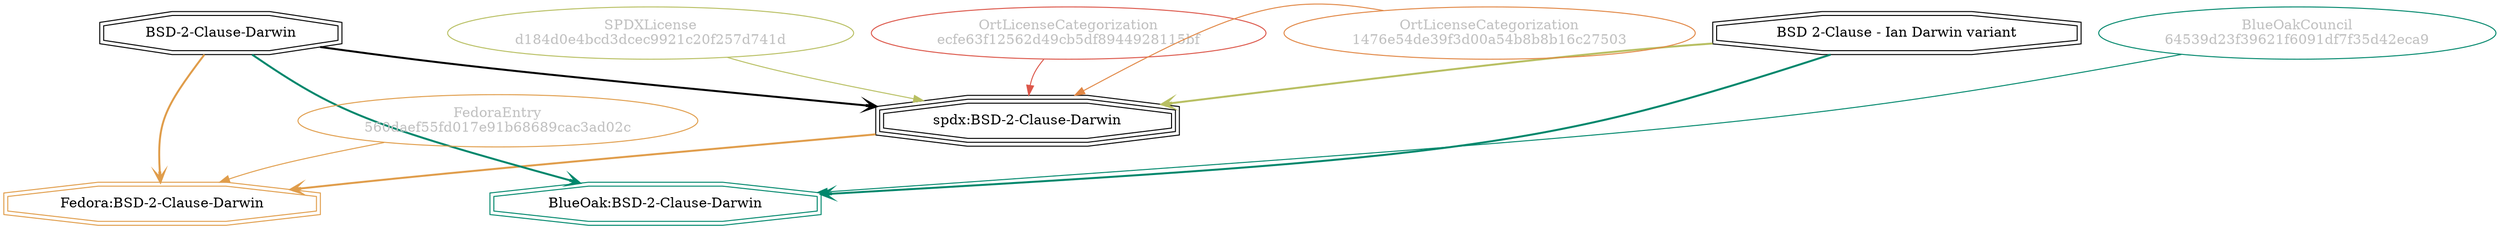 strict digraph {
    node [shape=box];
    graph [splines=curved];
    357 [label="SPDXLicense\nd184d0e4bcd3dcec9921c20f257d741d"
        ,fontcolor=gray
        ,color="#b8bf62"
        ,fillcolor="beige;1"
        ,shape=ellipse];
    358 [label="spdx:BSD-2-Clause-Darwin"
        ,shape=tripleoctagon];
    359 [label="BSD-2-Clause-Darwin"
        ,shape=doubleoctagon];
    360 [label="BSD 2-Clause - Ian Darwin variant"
        ,shape=doubleoctagon];
    5937 [label="FedoraEntry\n560daef55fd017e91b68689cac3ad02c"
         ,fontcolor=gray
         ,color="#e09d4b"
         ,fillcolor="beige;1"
         ,shape=ellipse];
    5938 [label="Fedora:BSD-2-Clause-Darwin"
         ,color="#e09d4b"
         ,shape=doubleoctagon];
    9115 [label="BlueOakCouncil\n64539d23f39621f6091df7f35d42eca9"
         ,fontcolor=gray
         ,color="#00876c"
         ,fillcolor="beige;1"
         ,shape=ellipse];
    9116 [label="BlueOak:BSD-2-Clause-Darwin"
         ,color="#00876c"
         ,shape=doubleoctagon];
    28616 [label="OrtLicenseCategorization\necfe63f12562d49cb5df8944928115bf"
          ,fontcolor=gray
          ,color="#dc574a"
          ,fillcolor="beige;1"
          ,shape=ellipse];
    36399 [label="OrtLicenseCategorization\n1476e54de39f3d00a54b8b8b16c27503"
          ,fontcolor=gray
          ,color="#e18745"
          ,fillcolor="beige;1"
          ,shape=ellipse];
    357 -> 358 [weight=0.5
               ,color="#b8bf62"];
    358 -> 5938 [style=bold
                ,arrowhead=vee
                ,weight=0.7
                ,color="#e09d4b"];
    359 -> 358 [style=bold
               ,arrowhead=vee
               ,weight=0.7];
    359 -> 5938 [style=bold
                ,arrowhead=vee
                ,weight=0.7
                ,color="#e09d4b"];
    359 -> 9116 [style=bold
                ,arrowhead=vee
                ,weight=0.7
                ,color="#00876c"];
    360 -> 358 [style=bold
               ,arrowhead=vee
               ,weight=0.7
               ,color="#b8bf62"];
    360 -> 9116 [style=bold
                ,arrowhead=vee
                ,weight=0.7
                ,color="#00876c"];
    5937 -> 5938 [weight=0.5
                 ,color="#e09d4b"];
    9115 -> 9116 [weight=0.5
                 ,color="#00876c"];
    28616 -> 358 [weight=0.5
                 ,color="#dc574a"];
    36399 -> 358 [weight=0.5
                 ,color="#e18745"];
}
